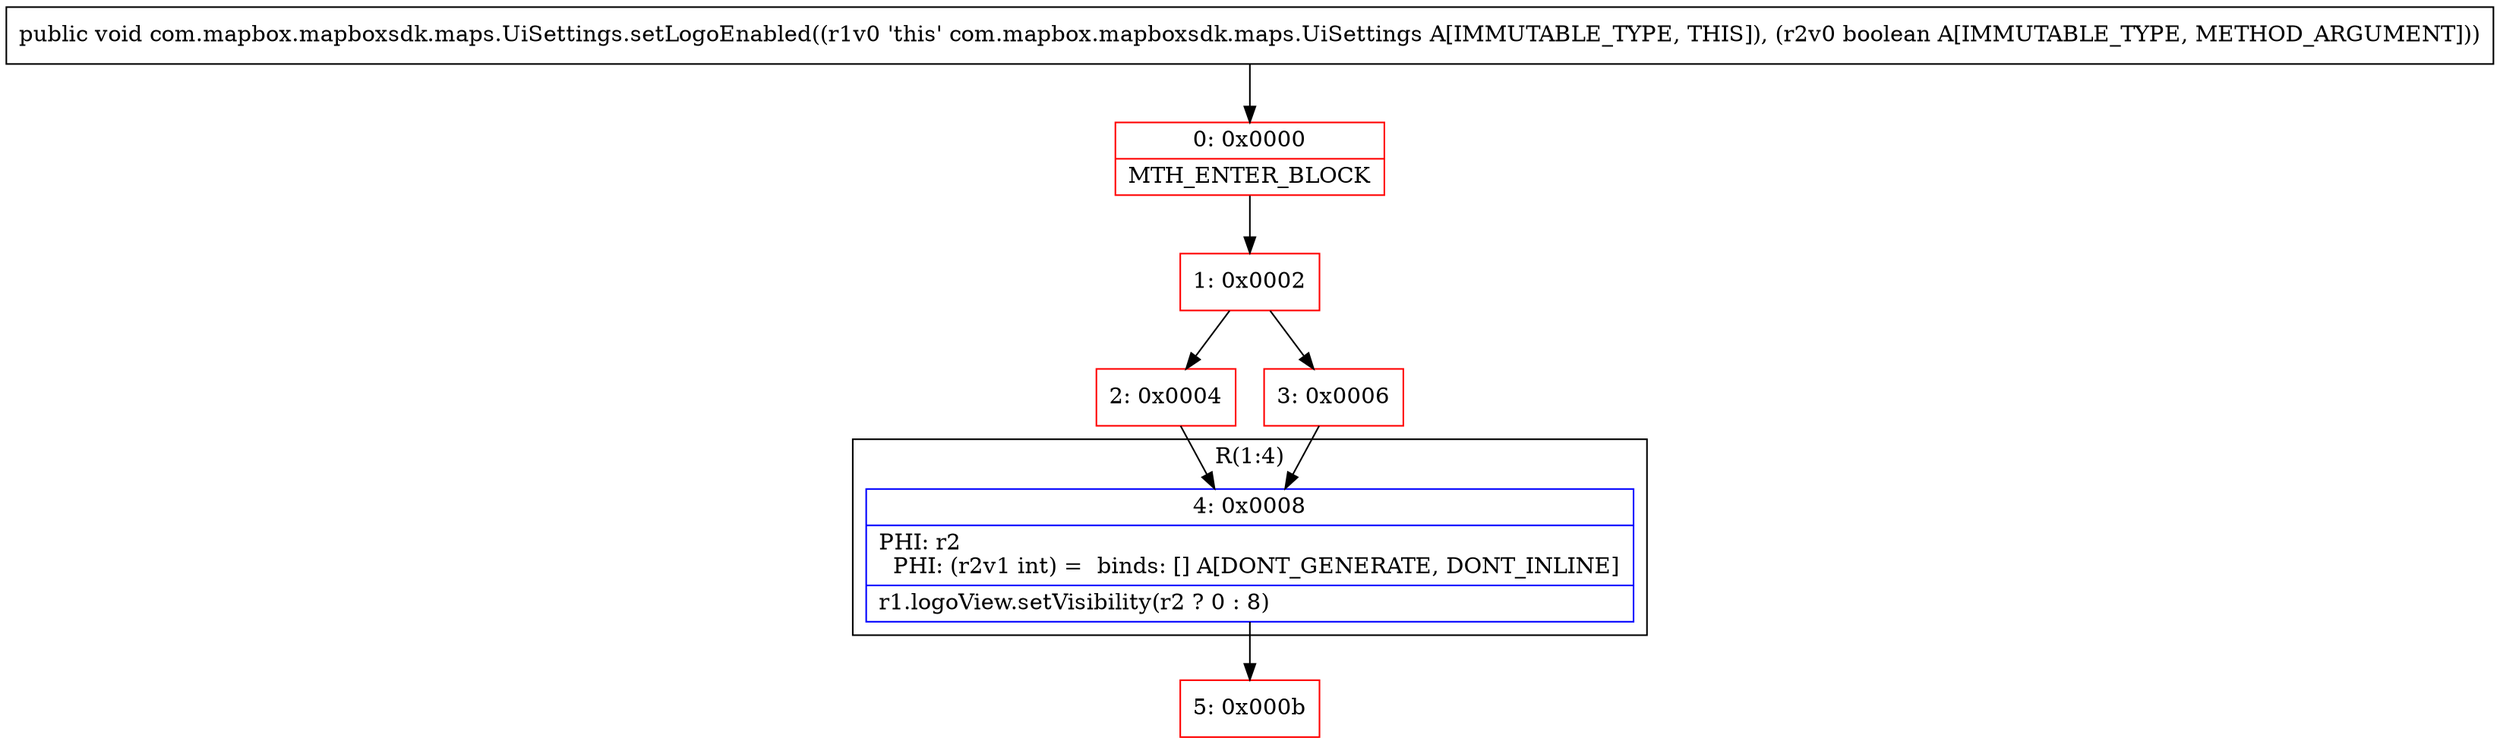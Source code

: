 digraph "CFG forcom.mapbox.mapboxsdk.maps.UiSettings.setLogoEnabled(Z)V" {
subgraph cluster_Region_258002780 {
label = "R(1:4)";
node [shape=record,color=blue];
Node_4 [shape=record,label="{4\:\ 0x0008|PHI: r2 \l  PHI: (r2v1 int) =  binds: [] A[DONT_GENERATE, DONT_INLINE]\l|r1.logoView.setVisibility(r2 ? 0 : 8)\l}"];
}
Node_0 [shape=record,color=red,label="{0\:\ 0x0000|MTH_ENTER_BLOCK\l}"];
Node_1 [shape=record,color=red,label="{1\:\ 0x0002}"];
Node_2 [shape=record,color=red,label="{2\:\ 0x0004}"];
Node_3 [shape=record,color=red,label="{3\:\ 0x0006}"];
Node_5 [shape=record,color=red,label="{5\:\ 0x000b}"];
MethodNode[shape=record,label="{public void com.mapbox.mapboxsdk.maps.UiSettings.setLogoEnabled((r1v0 'this' com.mapbox.mapboxsdk.maps.UiSettings A[IMMUTABLE_TYPE, THIS]), (r2v0 boolean A[IMMUTABLE_TYPE, METHOD_ARGUMENT])) }"];
MethodNode -> Node_0;
Node_4 -> Node_5;
Node_0 -> Node_1;
Node_1 -> Node_2;
Node_1 -> Node_3;
Node_2 -> Node_4;
Node_3 -> Node_4;
}

